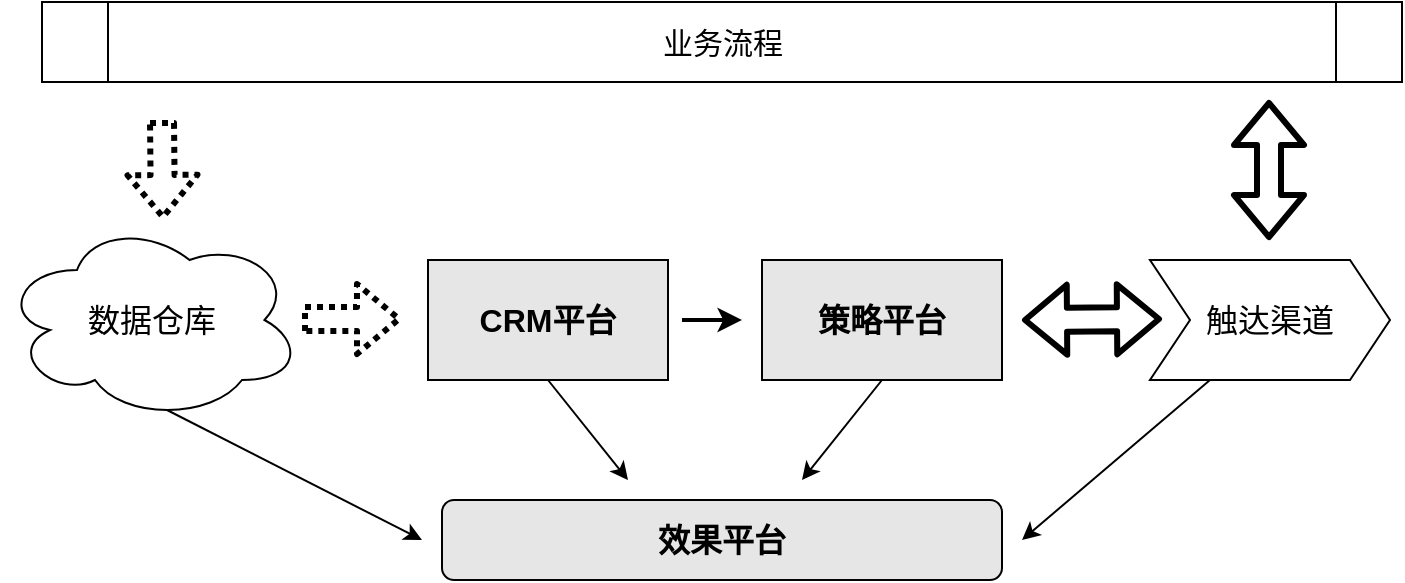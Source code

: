 <mxfile version="10.7.7" type="github"><diagram id="JMvI42H2TM_hpEiRPsql" name="Page-1"><mxGraphModel dx="1645" dy="947" grid="1" gridSize="10" guides="1" tooltips="1" connect="1" arrows="1" fold="1" page="1" pageScale="1" pageWidth="827" pageHeight="1169" background="#FFFFFF" math="0" shadow="0"><root><mxCell id="0"/><mxCell id="1" parent="0"/><mxCell id="UpFCwLWe0Laji8Rqifaw-4" style="rounded=0;orthogonalLoop=1;jettySize=auto;html=1;fontSize=16;fontStyle=1;exitX=0.5;exitY=1;exitDx=0;exitDy=0;" edge="1" parent="1" source="UpFCwLWe0Laji8Rqifaw-1"><mxGeometry relative="1" as="geometry"><mxPoint x="336" y="310" as="sourcePoint"/><mxPoint x="376" y="350" as="targetPoint"/></mxGeometry></mxCell><mxCell id="UpFCwLWe0Laji8Rqifaw-6" style="edgeStyle=none;rounded=0;orthogonalLoop=1;jettySize=auto;html=1;strokeWidth=2;fontSize=16;fontStyle=1" edge="1" parent="1"><mxGeometry relative="1" as="geometry"><mxPoint x="403" y="270" as="sourcePoint"/><mxPoint x="433" y="270" as="targetPoint"/></mxGeometry></mxCell><mxCell id="UpFCwLWe0Laji8Rqifaw-1" value="CRM平台" style="rounded=0;whiteSpace=wrap;html=1;fontSize=16;fontStyle=1;fillColor=#E6E6E6;" vertex="1" parent="1"><mxGeometry x="276" y="240" width="120" height="60" as="geometry"/></mxCell><mxCell id="UpFCwLWe0Laji8Rqifaw-5" style="rounded=0;orthogonalLoop=1;jettySize=auto;html=1;fontSize=16;fontStyle=1;exitX=0.5;exitY=1;exitDx=0;exitDy=0;" edge="1" parent="1" source="UpFCwLWe0Laji8Rqifaw-2"><mxGeometry relative="1" as="geometry"><mxPoint x="573" y="350" as="sourcePoint"/><mxPoint x="463" y="350" as="targetPoint"/></mxGeometry></mxCell><mxCell id="UpFCwLWe0Laji8Rqifaw-2" value="策略平台" style="rounded=0;whiteSpace=wrap;html=1;fontSize=16;fontStyle=1;fillColor=#E6E6E6;" vertex="1" parent="1"><mxGeometry x="443" y="240" width="120" height="60" as="geometry"/></mxCell><mxCell id="UpFCwLWe0Laji8Rqifaw-3" value="效果平台" style="rounded=1;whiteSpace=wrap;html=1;fontSize=16;fontStyle=1;fillColor=#E6E6E6;" vertex="1" parent="1"><mxGeometry x="283" y="360" width="280" height="40" as="geometry"/></mxCell><mxCell id="UpFCwLWe0Laji8Rqifaw-8" value="业务流程" style="shape=process;whiteSpace=wrap;html=1;backgroundOutline=1;size=0.048;fontSize=15;" vertex="1" parent="1"><mxGeometry x="83" y="111" width="680" height="40" as="geometry"/></mxCell><mxCell id="UpFCwLWe0Laji8Rqifaw-17" style="edgeStyle=none;rounded=0;orthogonalLoop=1;jettySize=auto;html=1;strokeWidth=1;fontSize=16;exitX=0.55;exitY=0.95;exitDx=0;exitDy=0;exitPerimeter=0;" edge="1" parent="1" source="UpFCwLWe0Laji8Rqifaw-12"><mxGeometry relative="1" as="geometry"><mxPoint x="153" y="115" as="sourcePoint"/><mxPoint x="273" y="380" as="targetPoint"/></mxGeometry></mxCell><mxCell id="UpFCwLWe0Laji8Rqifaw-12" value="数据仓库" style="ellipse;shape=cloud;whiteSpace=wrap;html=1;fontSize=16;fontStyle=0" vertex="1" parent="1"><mxGeometry x="63" y="220" width="150" height="100" as="geometry"/></mxCell><mxCell id="UpFCwLWe0Laji8Rqifaw-16" style="edgeStyle=none;rounded=0;orthogonalLoop=1;jettySize=auto;html=1;strokeWidth=1;fontSize=16;exitX=0.25;exitY=1;exitDx=0;exitDy=0;" edge="1" parent="1" source="UpFCwLWe0Laji8Rqifaw-13"><mxGeometry relative="1" as="geometry"><mxPoint x="653" y="420" as="sourcePoint"/><mxPoint x="573" y="380" as="targetPoint"/></mxGeometry></mxCell><mxCell id="UpFCwLWe0Laji8Rqifaw-13" value="触达渠道" style="shape=step;perimeter=stepPerimeter;whiteSpace=wrap;html=1;fixedSize=1;fontSize=16;fontStyle=0" vertex="1" parent="1"><mxGeometry x="637" y="240" width="120" height="60" as="geometry"/></mxCell><mxCell id="UpFCwLWe0Laji8Rqifaw-14" value="" style="shape=flexArrow;endArrow=classic;html=1;strokeWidth=3;fontSize=16;startArrow=none;startFill=0;dashed=1;dashPattern=1 1;" edge="1" parent="1"><mxGeometry width="50" height="50" relative="1" as="geometry"><mxPoint x="213" y="269.5" as="sourcePoint"/><mxPoint x="263" y="269.5" as="targetPoint"/></mxGeometry></mxCell><mxCell id="UpFCwLWe0Laji8Rqifaw-15" value="" style="shape=flexArrow;endArrow=classic;html=1;strokeWidth=3;fontSize=16;startArrow=block;" edge="1" parent="1"><mxGeometry width="50" height="50" relative="1" as="geometry"><mxPoint x="696.5" y="160" as="sourcePoint"/><mxPoint x="696.5" y="230" as="targetPoint"/></mxGeometry></mxCell><mxCell id="UpFCwLWe0Laji8Rqifaw-21" value="" style="shape=flexArrow;endArrow=classic;html=1;strokeWidth=3;fontSize=16;startArrow=block;" edge="1" parent="1"><mxGeometry width="50" height="50" relative="1" as="geometry"><mxPoint x="643" y="269.5" as="sourcePoint"/><mxPoint x="573" y="270" as="targetPoint"/></mxGeometry></mxCell><mxCell id="UpFCwLWe0Laji8Rqifaw-22" value="" style="shape=flexArrow;endArrow=classic;html=1;strokeWidth=3;fontSize=16;dashed=1;dashPattern=1 1;" edge="1" parent="1"><mxGeometry width="50" height="50" relative="1" as="geometry"><mxPoint x="143" y="170" as="sourcePoint"/><mxPoint x="143.5" y="220" as="targetPoint"/></mxGeometry></mxCell></root></mxGraphModel></diagram></mxfile>
